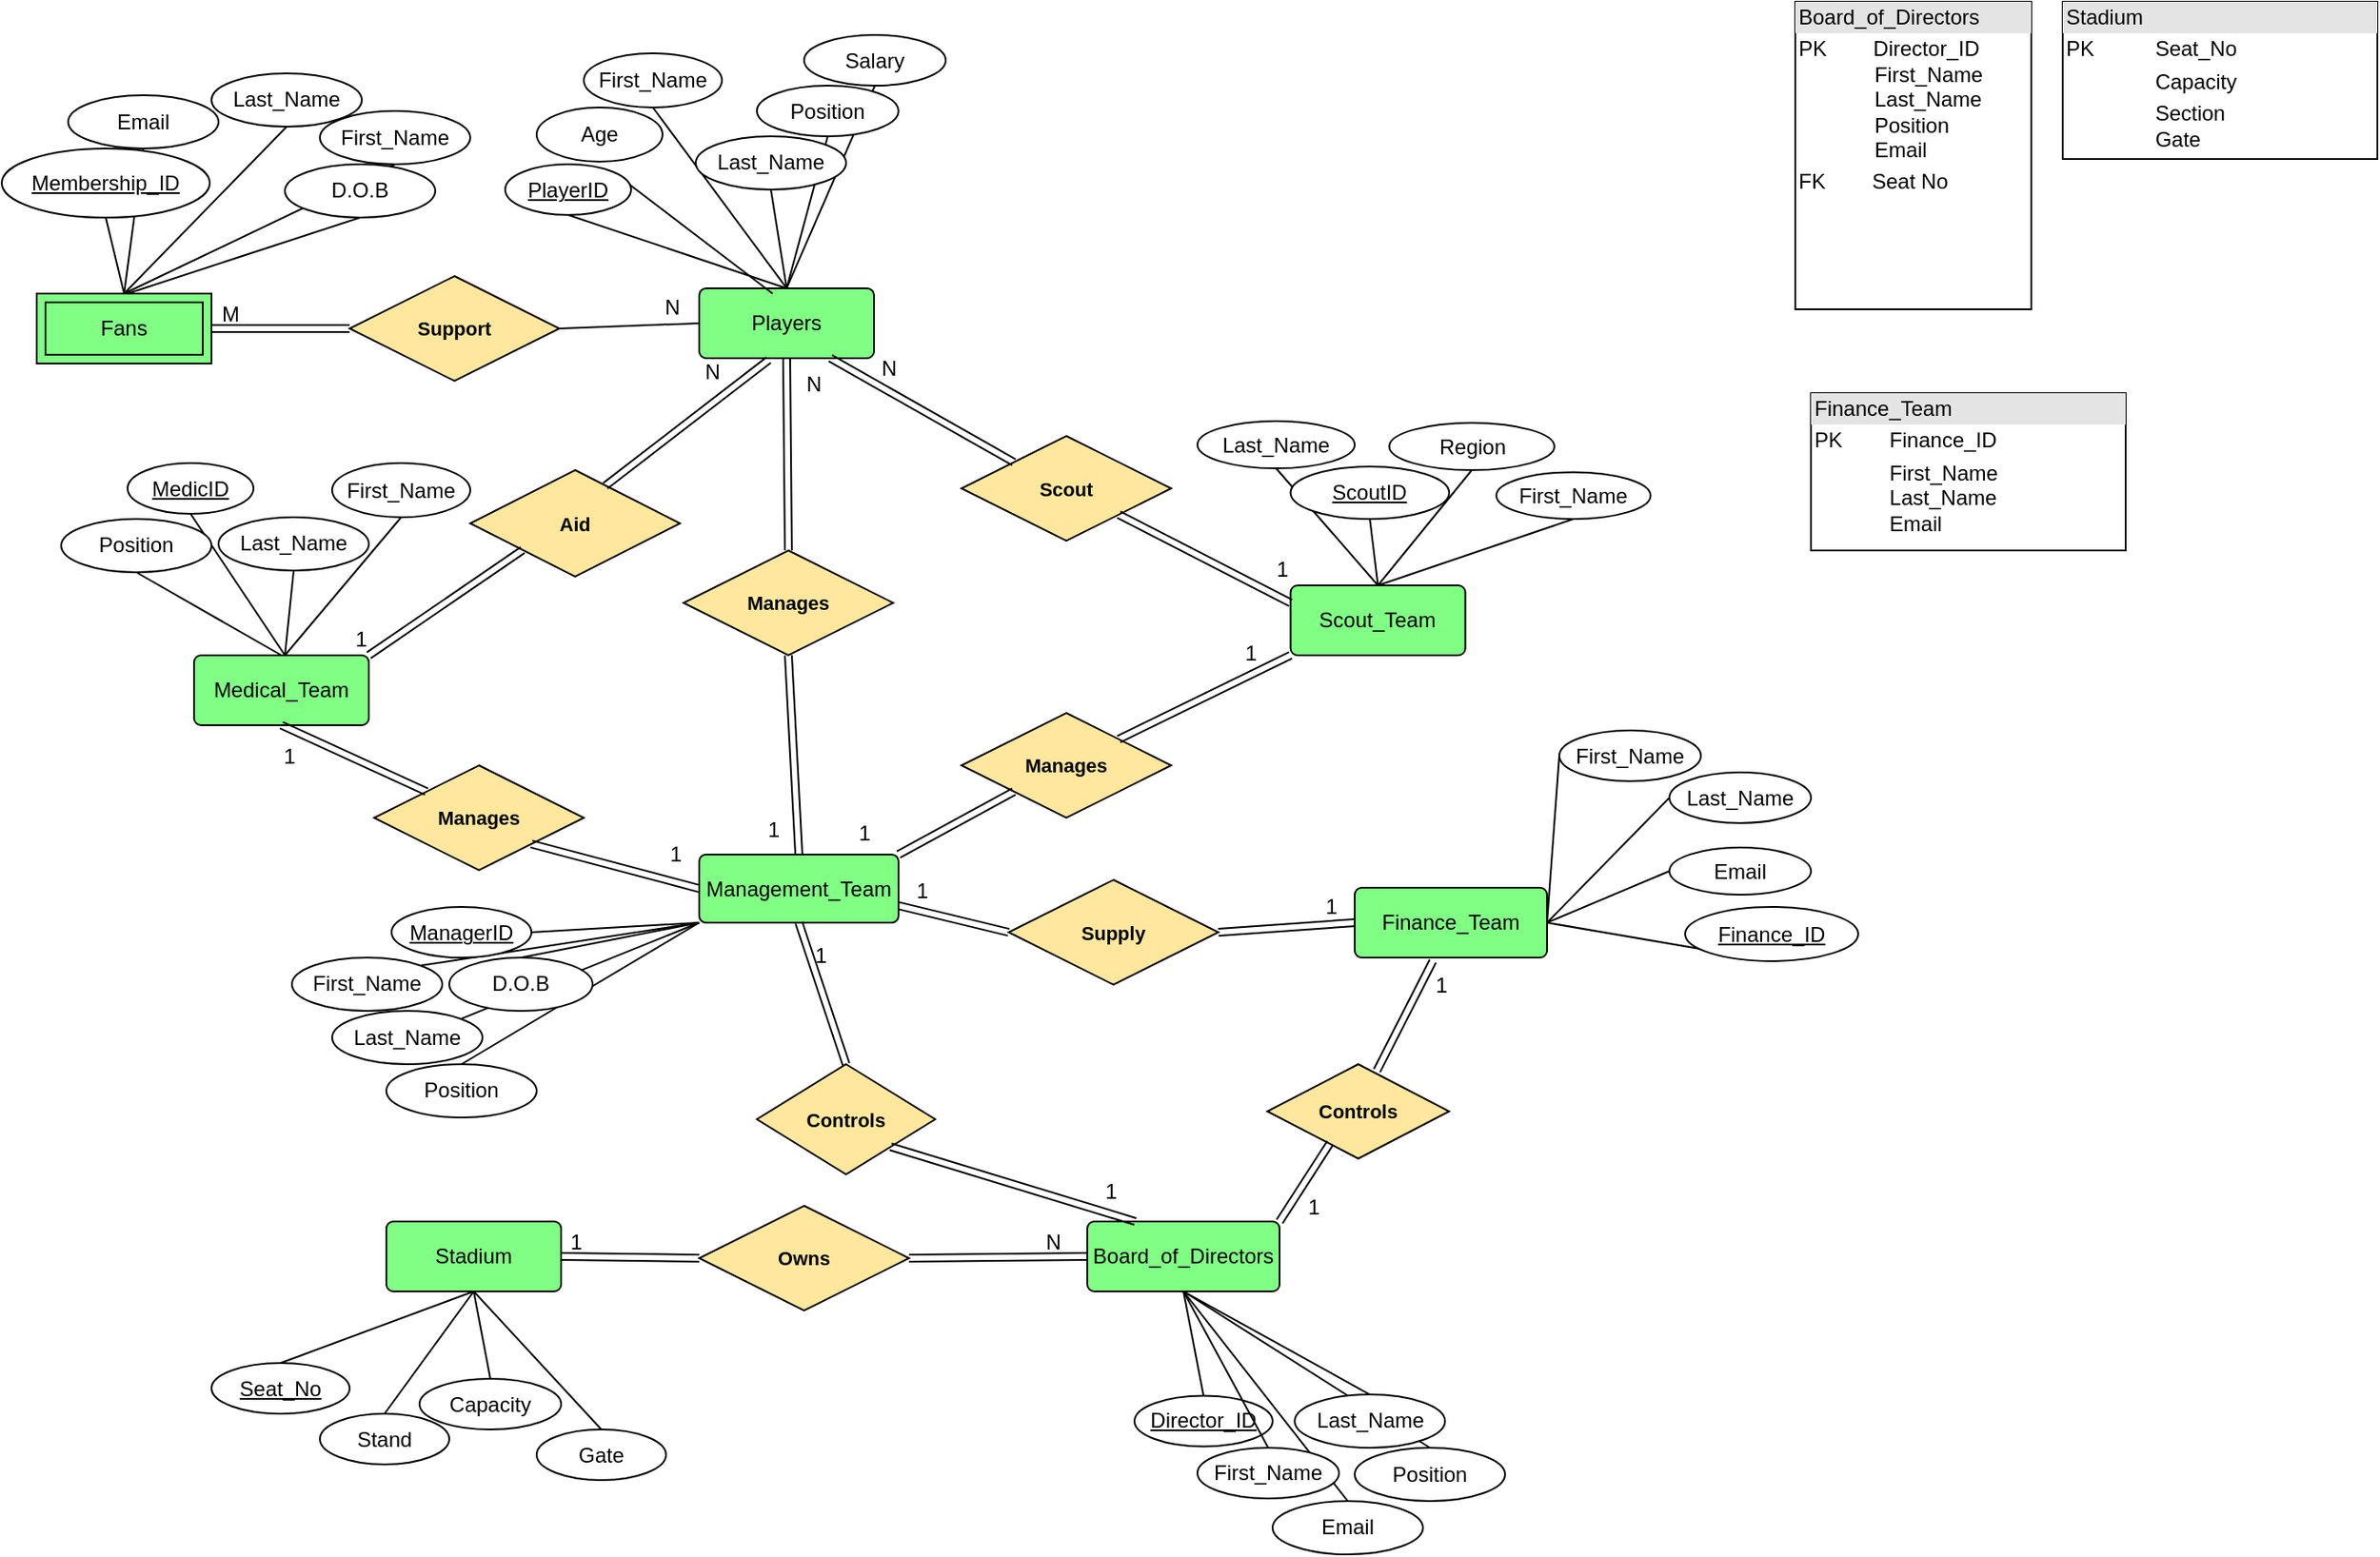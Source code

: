<mxfile version="22.0.6" type="github">
  <diagram name="Page-1" id="B3uiDc8BCZwYj67l_rV6">
    <mxGraphModel dx="2074" dy="1118" grid="1" gridSize="9" guides="1" tooltips="1" connect="1" arrows="1" fold="1" page="1" pageScale="1" pageWidth="1600" pageHeight="1200" math="0" shadow="0">
      <root>
        <mxCell id="0" />
        <mxCell id="1" parent="0" />
        <mxCell id="Jv8CxRxAPjhoaw4eL_sK-127" style="edgeStyle=none;shape=connector;rounded=0;orthogonalLoop=1;jettySize=auto;html=1;exitX=0.5;exitY=0;exitDx=0;exitDy=0;entryX=0.5;entryY=1;entryDx=0;entryDy=0;labelBackgroundColor=default;strokeColor=default;align=center;verticalAlign=middle;fontFamily=Helvetica;fontSize=11;fontColor=default;endArrow=none;endFill=0;" parent="1" source="Jv8CxRxAPjhoaw4eL_sK-25" target="Jv8CxRxAPjhoaw4eL_sK-29" edge="1">
          <mxGeometry relative="1" as="geometry" />
        </mxCell>
        <mxCell id="Jv8CxRxAPjhoaw4eL_sK-25" value="Players" style="rounded=1;arcSize=10;whiteSpace=wrap;html=1;align=center;fillColor=#80FF84;" parent="1" vertex="1">
          <mxGeometry x="399" y="266.97" width="100" height="40" as="geometry" />
        </mxCell>
        <mxCell id="Jv8CxRxAPjhoaw4eL_sK-26" value="Management_Team" style="rounded=1;arcSize=10;whiteSpace=wrap;html=1;align=center;fillColor=#80FF84;" parent="1" vertex="1">
          <mxGeometry x="399" y="591" width="114" height="39" as="geometry" />
        </mxCell>
        <mxCell id="Jv8CxRxAPjhoaw4eL_sK-128" style="edgeStyle=none;shape=connector;rounded=0;orthogonalLoop=1;jettySize=auto;html=1;exitX=0.5;exitY=1;exitDx=0;exitDy=0;entryX=0.5;entryY=0;entryDx=0;entryDy=0;labelBackgroundColor=default;strokeColor=default;align=center;verticalAlign=middle;fontFamily=Helvetica;fontSize=11;fontColor=default;endArrow=none;endFill=0;" parent="1" source="Jv8CxRxAPjhoaw4eL_sK-27" target="Jv8CxRxAPjhoaw4eL_sK-25" edge="1">
          <mxGeometry relative="1" as="geometry" />
        </mxCell>
        <mxCell id="Jv8CxRxAPjhoaw4eL_sK-27" value="Salary" style="ellipse;whiteSpace=wrap;html=1;align=center;" parent="1" vertex="1">
          <mxGeometry x="459" y="122" width="81" height="29" as="geometry" />
        </mxCell>
        <mxCell id="Jv8CxRxAPjhoaw4eL_sK-131" style="edgeStyle=none;shape=connector;rounded=0;orthogonalLoop=1;jettySize=auto;html=1;exitX=0.5;exitY=1;exitDx=0;exitDy=0;entryX=0.5;entryY=0;entryDx=0;entryDy=0;labelBackgroundColor=default;strokeColor=default;align=center;verticalAlign=middle;fontFamily=Helvetica;fontSize=11;fontColor=default;endArrow=none;endFill=0;" parent="1" source="Jv8CxRxAPjhoaw4eL_sK-28" target="Jv8CxRxAPjhoaw4eL_sK-25" edge="1">
          <mxGeometry relative="1" as="geometry" />
        </mxCell>
        <mxCell id="Jv8CxRxAPjhoaw4eL_sK-132" style="edgeStyle=none;shape=connector;rounded=0;orthogonalLoop=1;jettySize=auto;html=1;exitX=1;exitY=0;exitDx=0;exitDy=0;labelBackgroundColor=default;strokeColor=default;align=center;verticalAlign=middle;fontFamily=Helvetica;fontSize=11;fontColor=default;endArrow=none;endFill=0;" parent="1" source="Jv8CxRxAPjhoaw4eL_sK-28" edge="1">
          <mxGeometry relative="1" as="geometry">
            <mxPoint x="441" y="270" as="targetPoint" />
          </mxGeometry>
        </mxCell>
        <mxCell id="Jv8CxRxAPjhoaw4eL_sK-28" value="&lt;font style=&quot;font-size: 12px;&quot;&gt;PlayerID&lt;/font&gt;" style="ellipse;whiteSpace=wrap;html=1;align=center;fontStyle=4;" parent="1" vertex="1">
          <mxGeometry x="288" y="196" width="72" height="29" as="geometry" />
        </mxCell>
        <mxCell id="Jv8CxRxAPjhoaw4eL_sK-29" value="Position" style="ellipse;whiteSpace=wrap;html=1;align=center;" parent="1" vertex="1">
          <mxGeometry x="432" y="151" width="81" height="29" as="geometry" />
        </mxCell>
        <mxCell id="Jv8CxRxAPjhoaw4eL_sK-30" value="Age" style="ellipse;whiteSpace=wrap;html=1;align=center;" parent="1" vertex="1">
          <mxGeometry x="306" y="163.5" width="72" height="31" as="geometry" />
        </mxCell>
        <mxCell id="Jv8CxRxAPjhoaw4eL_sK-130" style="edgeStyle=none;shape=connector;rounded=0;orthogonalLoop=1;jettySize=auto;html=1;exitX=0.5;exitY=1;exitDx=0;exitDy=0;entryX=0.5;entryY=0;entryDx=0;entryDy=0;labelBackgroundColor=default;strokeColor=default;align=center;verticalAlign=middle;fontFamily=Helvetica;fontSize=11;fontColor=default;endArrow=none;endFill=0;" parent="1" source="Jv8CxRxAPjhoaw4eL_sK-31" target="Jv8CxRxAPjhoaw4eL_sK-25" edge="1">
          <mxGeometry relative="1" as="geometry" />
        </mxCell>
        <mxCell id="Jv8CxRxAPjhoaw4eL_sK-31" value="First_Name" style="ellipse;whiteSpace=wrap;html=1;align=center;" parent="1" vertex="1">
          <mxGeometry x="333" y="132.5" width="79" height="31" as="geometry" />
        </mxCell>
        <mxCell id="Jv8CxRxAPjhoaw4eL_sK-129" style="edgeStyle=none;shape=connector;rounded=0;orthogonalLoop=1;jettySize=auto;html=1;exitX=0.5;exitY=1;exitDx=0;exitDy=0;entryX=0.5;entryY=0;entryDx=0;entryDy=0;labelBackgroundColor=default;strokeColor=default;align=center;verticalAlign=middle;fontFamily=Helvetica;fontSize=11;fontColor=default;endArrow=none;endFill=0;" parent="1" source="Jv8CxRxAPjhoaw4eL_sK-32" target="Jv8CxRxAPjhoaw4eL_sK-25" edge="1">
          <mxGeometry relative="1" as="geometry" />
        </mxCell>
        <mxCell id="Jv8CxRxAPjhoaw4eL_sK-32" value="Last_Name" style="ellipse;whiteSpace=wrap;html=1;align=center;" parent="1" vertex="1">
          <mxGeometry x="397" y="180" width="86" height="30.5" as="geometry" />
        </mxCell>
        <mxCell id="Jv8CxRxAPjhoaw4eL_sK-122" style="rounded=0;orthogonalLoop=1;jettySize=auto;html=1;exitX=0.5;exitY=0;exitDx=0;exitDy=0;entryX=0.5;entryY=1;entryDx=0;entryDy=0;endArrow=none;endFill=0;" parent="1" source="Jv8CxRxAPjhoaw4eL_sK-40" target="Jv8CxRxAPjhoaw4eL_sK-43" edge="1">
          <mxGeometry relative="1" as="geometry" />
        </mxCell>
        <mxCell id="Jv8CxRxAPjhoaw4eL_sK-123" style="edgeStyle=none;shape=connector;rounded=0;orthogonalLoop=1;jettySize=auto;html=1;entryX=0.5;entryY=1;entryDx=0;entryDy=0;labelBackgroundColor=default;strokeColor=default;align=center;verticalAlign=middle;fontFamily=Helvetica;fontSize=11;fontColor=default;endArrow=none;endFill=0;exitX=0.5;exitY=0;exitDx=0;exitDy=0;" parent="1" source="Jv8CxRxAPjhoaw4eL_sK-40" target="Jv8CxRxAPjhoaw4eL_sK-45" edge="1">
          <mxGeometry relative="1" as="geometry">
            <mxPoint x="747" y="432" as="sourcePoint" />
          </mxGeometry>
        </mxCell>
        <mxCell id="Jv8CxRxAPjhoaw4eL_sK-40" value="Scout_Team" style="rounded=1;arcSize=10;whiteSpace=wrap;html=1;align=center;fillColor=#80FF84;" parent="1" vertex="1">
          <mxGeometry x="737.27" y="437" width="100" height="40" as="geometry" />
        </mxCell>
        <mxCell id="Jv8CxRxAPjhoaw4eL_sK-146" style="edgeStyle=none;shape=connector;rounded=0;orthogonalLoop=1;jettySize=auto;html=1;exitX=0.5;exitY=0;exitDx=0;exitDy=0;labelBackgroundColor=default;strokeColor=default;align=center;verticalAlign=middle;fontFamily=Helvetica;fontSize=11;fontColor=default;endArrow=none;endFill=0;entryX=0.5;entryY=1;entryDx=0;entryDy=0;" parent="1" source="Jv8CxRxAPjhoaw4eL_sK-41" target="Jv8CxRxAPjhoaw4eL_sK-145" edge="1">
          <mxGeometry relative="1" as="geometry">
            <mxPoint x="70" y="252" as="targetPoint" />
          </mxGeometry>
        </mxCell>
        <mxCell id="Jv8CxRxAPjhoaw4eL_sK-41" value="Fans" style="shape=ext;margin=3;double=1;whiteSpace=wrap;html=1;align=center;shadow=0;fillColor=#80FF84;" parent="1" vertex="1">
          <mxGeometry x="20" y="270" width="100" height="40" as="geometry" />
        </mxCell>
        <mxCell id="Jv8CxRxAPjhoaw4eL_sK-92" style="rounded=0;orthogonalLoop=1;jettySize=auto;html=1;exitX=0.5;exitY=1;exitDx=0;exitDy=0;entryX=0.5;entryY=0;entryDx=0;entryDy=0;strokeColor=#000000;endArrow=none;endFill=0;" parent="1" source="Jv8CxRxAPjhoaw4eL_sK-42" target="Jv8CxRxAPjhoaw4eL_sK-91" edge="1">
          <mxGeometry relative="1" as="geometry" />
        </mxCell>
        <mxCell id="Jv8CxRxAPjhoaw4eL_sK-96" style="rounded=0;orthogonalLoop=1;jettySize=auto;html=1;exitX=0.5;exitY=1;exitDx=0;exitDy=0;entryX=0.5;entryY=0;entryDx=0;entryDy=0;endArrow=none;endFill=0;" parent="1" source="Jv8CxRxAPjhoaw4eL_sK-42" target="Jv8CxRxAPjhoaw4eL_sK-93" edge="1">
          <mxGeometry relative="1" as="geometry" />
        </mxCell>
        <mxCell id="Jv8CxRxAPjhoaw4eL_sK-113" style="rounded=0;orthogonalLoop=1;jettySize=auto;html=1;exitX=0.5;exitY=1;exitDx=0;exitDy=0;entryX=0.5;entryY=0;entryDx=0;entryDy=0;endArrow=none;endFill=0;" parent="1" source="Jv8CxRxAPjhoaw4eL_sK-42" target="Jv8CxRxAPjhoaw4eL_sK-111" edge="1">
          <mxGeometry relative="1" as="geometry" />
        </mxCell>
        <mxCell id="ptD6OZxUXEIBR8QLuf2V-7" style="rounded=0;orthogonalLoop=1;jettySize=auto;html=1;exitX=0.5;exitY=1;exitDx=0;exitDy=0;entryX=0.5;entryY=0;entryDx=0;entryDy=0;endArrow=none;endFill=0;" edge="1" parent="1" source="Jv8CxRxAPjhoaw4eL_sK-42" target="ptD6OZxUXEIBR8QLuf2V-6">
          <mxGeometry relative="1" as="geometry" />
        </mxCell>
        <mxCell id="Jv8CxRxAPjhoaw4eL_sK-42" value="Stadium" style="rounded=1;arcSize=10;whiteSpace=wrap;html=1;align=center;fillColor=#80FF84;" parent="1" vertex="1">
          <mxGeometry x="220" y="801" width="100" height="40" as="geometry" />
        </mxCell>
        <mxCell id="Jv8CxRxAPjhoaw4eL_sK-126" style="edgeStyle=none;shape=connector;rounded=0;orthogonalLoop=1;jettySize=auto;html=1;exitX=0.5;exitY=1;exitDx=0;exitDy=0;labelBackgroundColor=default;strokeColor=default;align=center;verticalAlign=middle;fontFamily=Helvetica;fontSize=11;fontColor=default;endArrow=none;endFill=0;entryX=0.5;entryY=0;entryDx=0;entryDy=0;" parent="1" source="Jv8CxRxAPjhoaw4eL_sK-44" target="Jv8CxRxAPjhoaw4eL_sK-40" edge="1">
          <mxGeometry relative="1" as="geometry">
            <mxPoint x="747" y="459" as="targetPoint" />
          </mxGeometry>
        </mxCell>
        <mxCell id="Jv8CxRxAPjhoaw4eL_sK-125" style="edgeStyle=none;shape=connector;rounded=0;orthogonalLoop=1;jettySize=auto;html=1;exitX=0.5;exitY=1;exitDx=0;exitDy=0;entryX=0.5;entryY=0;entryDx=0;entryDy=0;labelBackgroundColor=default;strokeColor=default;align=center;verticalAlign=middle;fontFamily=Helvetica;fontSize=11;fontColor=default;endArrow=none;endFill=0;" parent="1" source="Jv8CxRxAPjhoaw4eL_sK-46" target="Jv8CxRxAPjhoaw4eL_sK-40" edge="1">
          <mxGeometry relative="1" as="geometry" />
        </mxCell>
        <mxCell id="Jv8CxRxAPjhoaw4eL_sK-43" value="First_Name" style="ellipse;whiteSpace=wrap;html=1;align=center;rotation=0;" parent="1" vertex="1">
          <mxGeometry x="855" y="372.21" width="88.23" height="26.79" as="geometry" />
        </mxCell>
        <mxCell id="Jv8CxRxAPjhoaw4eL_sK-44" value="Last_Name" style="ellipse;whiteSpace=wrap;html=1;align=center;rotation=0;" parent="1" vertex="1">
          <mxGeometry x="684" y="343" width="90" height="27" as="geometry" />
        </mxCell>
        <mxCell id="Jv8CxRxAPjhoaw4eL_sK-45" value="Region" style="ellipse;whiteSpace=wrap;html=1;align=center;rotation=0;" parent="1" vertex="1">
          <mxGeometry x="793.73" y="344" width="94.5" height="27" as="geometry" />
        </mxCell>
        <mxCell id="Jv8CxRxAPjhoaw4eL_sK-46" value="ScoutID" style="ellipse;whiteSpace=wrap;html=1;align=center;fontStyle=4;rotation=0;" parent="1" vertex="1">
          <mxGeometry x="737.27" y="369" width="90.73" height="30" as="geometry" />
        </mxCell>
        <mxCell id="Jv8CxRxAPjhoaw4eL_sK-47" value="Medical_Team" style="rounded=1;arcSize=10;whiteSpace=wrap;html=1;align=center;fillColor=#80FF84;" parent="1" vertex="1">
          <mxGeometry x="110" y="477" width="100" height="40" as="geometry" />
        </mxCell>
        <mxCell id="Jv8CxRxAPjhoaw4eL_sK-56" value="Board_of_Directors" style="rounded=1;arcSize=10;whiteSpace=wrap;html=1;align=center;fillColor=#80FF84;" parent="1" vertex="1">
          <mxGeometry x="621" y="801" width="110" height="40" as="geometry" />
        </mxCell>
        <mxCell id="Jv8CxRxAPjhoaw4eL_sK-57" value="Finance_Team" style="rounded=1;arcSize=10;whiteSpace=wrap;html=1;align=center;strokeColor=#000000;fillColor=#80FF84;" parent="1" vertex="1">
          <mxGeometry x="774" y="610" width="110" height="40" as="geometry" />
        </mxCell>
        <mxCell id="Jv8CxRxAPjhoaw4eL_sK-91" value="Seat_No" style="ellipse;whiteSpace=wrap;html=1;align=center;fontStyle=4;" parent="1" vertex="1">
          <mxGeometry x="120" y="882" width="79" height="29" as="geometry" />
        </mxCell>
        <mxCell id="Jv8CxRxAPjhoaw4eL_sK-93" value="Stand" style="ellipse;whiteSpace=wrap;html=1;align=center;" parent="1" vertex="1">
          <mxGeometry x="182" y="911" width="74" height="29" as="geometry" />
        </mxCell>
        <mxCell id="Jv8CxRxAPjhoaw4eL_sK-111" value="Capacity" style="ellipse;whiteSpace=wrap;html=1;align=center;" parent="1" vertex="1">
          <mxGeometry x="239" y="891" width="81" height="29" as="geometry" />
        </mxCell>
        <mxCell id="Jv8CxRxAPjhoaw4eL_sK-138" style="edgeStyle=none;shape=connector;rounded=0;orthogonalLoop=1;jettySize=auto;html=1;exitX=0.5;exitY=1;exitDx=0;exitDy=0;labelBackgroundColor=default;strokeColor=default;align=center;verticalAlign=middle;fontFamily=Helvetica;fontSize=11;fontColor=default;endArrow=none;endFill=0;" parent="1" source="Jv8CxRxAPjhoaw4eL_sK-133" edge="1">
          <mxGeometry relative="1" as="geometry">
            <mxPoint x="162" y="477" as="targetPoint" />
          </mxGeometry>
        </mxCell>
        <mxCell id="Jv8CxRxAPjhoaw4eL_sK-139" style="edgeStyle=none;shape=connector;rounded=0;orthogonalLoop=1;jettySize=auto;html=1;exitX=0.5;exitY=1;exitDx=0;exitDy=0;labelBackgroundColor=default;strokeColor=default;align=center;verticalAlign=middle;fontFamily=Helvetica;fontSize=11;fontColor=default;endArrow=none;endFill=0;" parent="1" source="Jv8CxRxAPjhoaw4eL_sK-134" edge="1">
          <mxGeometry relative="1" as="geometry">
            <mxPoint x="162" y="477" as="targetPoint" />
          </mxGeometry>
        </mxCell>
        <mxCell id="Jv8CxRxAPjhoaw4eL_sK-133" value="Last_Name" style="ellipse;whiteSpace=wrap;html=1;align=center;" parent="1" vertex="1">
          <mxGeometry x="124" y="398" width="86" height="30.5" as="geometry" />
        </mxCell>
        <mxCell id="Jv8CxRxAPjhoaw4eL_sK-134" value="First_Name" style="ellipse;whiteSpace=wrap;html=1;align=center;" parent="1" vertex="1">
          <mxGeometry x="189" y="367" width="79" height="31" as="geometry" />
        </mxCell>
        <mxCell id="Jv8CxRxAPjhoaw4eL_sK-135" value="&lt;font style=&quot;font-size: 12px;&quot;&gt;MedicID&lt;/font&gt;" style="ellipse;whiteSpace=wrap;html=1;align=center;fontStyle=4;" parent="1" vertex="1">
          <mxGeometry x="72" y="367" width="72" height="29" as="geometry" />
        </mxCell>
        <mxCell id="Jv8CxRxAPjhoaw4eL_sK-137" style="edgeStyle=none;shape=connector;rounded=0;orthogonalLoop=1;jettySize=auto;html=1;exitX=0.5;exitY=1;exitDx=0;exitDy=0;entryX=0.5;entryY=0;entryDx=0;entryDy=0;labelBackgroundColor=default;strokeColor=default;align=center;verticalAlign=middle;fontFamily=Helvetica;fontSize=11;fontColor=default;endArrow=none;endFill=0;" parent="1" source="Jv8CxRxAPjhoaw4eL_sK-136" target="Jv8CxRxAPjhoaw4eL_sK-47" edge="1">
          <mxGeometry relative="1" as="geometry" />
        </mxCell>
        <mxCell id="Jv8CxRxAPjhoaw4eL_sK-140" style="edgeStyle=none;shape=connector;rounded=0;orthogonalLoop=1;jettySize=auto;html=1;exitX=0.5;exitY=1;exitDx=0;exitDy=0;labelBackgroundColor=default;strokeColor=default;align=center;verticalAlign=middle;fontFamily=Helvetica;fontSize=11;fontColor=default;endArrow=none;endFill=0;" parent="1" source="Jv8CxRxAPjhoaw4eL_sK-135" edge="1">
          <mxGeometry relative="1" as="geometry">
            <mxPoint x="162" y="477" as="targetPoint" />
          </mxGeometry>
        </mxCell>
        <mxCell id="Jv8CxRxAPjhoaw4eL_sK-136" value="Position" style="ellipse;whiteSpace=wrap;html=1;align=center;" parent="1" vertex="1">
          <mxGeometry x="34" y="399" width="86" height="30.5" as="geometry" />
        </mxCell>
        <mxCell id="Jv8CxRxAPjhoaw4eL_sK-150" style="edgeStyle=none;shape=connector;rounded=0;orthogonalLoop=1;jettySize=auto;html=1;exitX=0.5;exitY=1;exitDx=0;exitDy=0;entryX=0.5;entryY=0;entryDx=0;entryDy=0;labelBackgroundColor=default;strokeColor=default;align=center;verticalAlign=middle;fontFamily=Helvetica;fontSize=11;fontColor=default;endArrow=none;endFill=0;" parent="1" source="Jv8CxRxAPjhoaw4eL_sK-141" target="Jv8CxRxAPjhoaw4eL_sK-41" edge="1">
          <mxGeometry relative="1" as="geometry" />
        </mxCell>
        <mxCell id="Jv8CxRxAPjhoaw4eL_sK-141" value="Email" style="ellipse;whiteSpace=wrap;html=1;align=center;" parent="1" vertex="1">
          <mxGeometry x="38" y="156.5" width="86" height="30.5" as="geometry" />
        </mxCell>
        <mxCell id="Jv8CxRxAPjhoaw4eL_sK-148" style="edgeStyle=none;shape=connector;rounded=0;orthogonalLoop=1;jettySize=auto;html=1;exitX=0.5;exitY=1;exitDx=0;exitDy=0;entryX=0.5;entryY=0;entryDx=0;entryDy=0;labelBackgroundColor=default;strokeColor=default;align=center;verticalAlign=middle;fontFamily=Helvetica;fontSize=11;fontColor=default;endArrow=none;endFill=0;" parent="1" source="Jv8CxRxAPjhoaw4eL_sK-142" target="Jv8CxRxAPjhoaw4eL_sK-41" edge="1">
          <mxGeometry relative="1" as="geometry" />
        </mxCell>
        <mxCell id="Jv8CxRxAPjhoaw4eL_sK-142" value="Last_Name" style="ellipse;whiteSpace=wrap;html=1;align=center;" parent="1" vertex="1">
          <mxGeometry x="120" y="144" width="86" height="30.5" as="geometry" />
        </mxCell>
        <mxCell id="Jv8CxRxAPjhoaw4eL_sK-149" style="edgeStyle=none;shape=connector;rounded=0;orthogonalLoop=1;jettySize=auto;html=1;exitX=0.5;exitY=1;exitDx=0;exitDy=0;entryX=0.5;entryY=0;entryDx=0;entryDy=0;labelBackgroundColor=default;strokeColor=default;align=center;verticalAlign=middle;fontFamily=Helvetica;fontSize=11;fontColor=default;endArrow=none;endFill=0;" parent="1" source="Jv8CxRxAPjhoaw4eL_sK-143" target="Jv8CxRxAPjhoaw4eL_sK-41" edge="1">
          <mxGeometry relative="1" as="geometry" />
        </mxCell>
        <mxCell id="Jv8CxRxAPjhoaw4eL_sK-143" value="First_Name" style="ellipse;whiteSpace=wrap;html=1;align=center;" parent="1" vertex="1">
          <mxGeometry x="182" y="165.5" width="86" height="30.5" as="geometry" />
        </mxCell>
        <mxCell id="Jv8CxRxAPjhoaw4eL_sK-147" style="edgeStyle=none;shape=connector;rounded=0;orthogonalLoop=1;jettySize=auto;html=1;exitX=0.5;exitY=1;exitDx=0;exitDy=0;labelBackgroundColor=default;strokeColor=default;align=center;verticalAlign=middle;fontFamily=Helvetica;fontSize=11;fontColor=default;endArrow=none;endFill=0;" parent="1" source="Jv8CxRxAPjhoaw4eL_sK-144" edge="1">
          <mxGeometry relative="1" as="geometry">
            <mxPoint x="72" y="270" as="targetPoint" />
          </mxGeometry>
        </mxCell>
        <mxCell id="Jv8CxRxAPjhoaw4eL_sK-144" value="D.O.B" style="ellipse;whiteSpace=wrap;html=1;align=center;" parent="1" vertex="1">
          <mxGeometry x="162" y="196" width="86" height="30.5" as="geometry" />
        </mxCell>
        <mxCell id="Jv8CxRxAPjhoaw4eL_sK-145" value="Membership_ID" style="ellipse;whiteSpace=wrap;html=1;align=center;fontStyle=4;" parent="1" vertex="1">
          <mxGeometry y="187" width="119" height="39.5" as="geometry" />
        </mxCell>
        <mxCell id="Jv8CxRxAPjhoaw4eL_sK-159" style="edgeStyle=none;shape=connector;rounded=0;orthogonalLoop=1;jettySize=auto;html=1;exitX=1;exitY=0;exitDx=0;exitDy=0;entryX=0;entryY=1;entryDx=0;entryDy=0;labelBackgroundColor=default;strokeColor=default;align=center;verticalAlign=middle;fontFamily=Helvetica;fontSize=11;fontColor=default;endArrow=none;endFill=0;" parent="1" source="Jv8CxRxAPjhoaw4eL_sK-151" target="Jv8CxRxAPjhoaw4eL_sK-26" edge="1">
          <mxGeometry relative="1" as="geometry" />
        </mxCell>
        <mxCell id="Jv8CxRxAPjhoaw4eL_sK-151" value="Last_Name" style="ellipse;whiteSpace=wrap;html=1;align=center;" parent="1" vertex="1">
          <mxGeometry x="189" y="680.5" width="86" height="30.5" as="geometry" />
        </mxCell>
        <mxCell id="Jv8CxRxAPjhoaw4eL_sK-160" style="edgeStyle=none;shape=connector;rounded=0;orthogonalLoop=1;jettySize=auto;html=1;exitX=1;exitY=0;exitDx=0;exitDy=0;entryX=0;entryY=1;entryDx=0;entryDy=0;labelBackgroundColor=default;strokeColor=default;align=center;verticalAlign=middle;fontFamily=Helvetica;fontSize=11;fontColor=default;endArrow=none;endFill=0;" parent="1" source="Jv8CxRxAPjhoaw4eL_sK-152" target="Jv8CxRxAPjhoaw4eL_sK-26" edge="1">
          <mxGeometry relative="1" as="geometry" />
        </mxCell>
        <mxCell id="Jv8CxRxAPjhoaw4eL_sK-152" value="First_Name" style="ellipse;whiteSpace=wrap;html=1;align=center;" parent="1" vertex="1">
          <mxGeometry x="166" y="650" width="86" height="30.5" as="geometry" />
        </mxCell>
        <mxCell id="Jv8CxRxAPjhoaw4eL_sK-158" style="edgeStyle=none;shape=connector;rounded=0;orthogonalLoop=1;jettySize=auto;html=1;exitX=0.5;exitY=0;exitDx=0;exitDy=0;labelBackgroundColor=default;strokeColor=default;align=center;verticalAlign=middle;fontFamily=Helvetica;fontSize=11;fontColor=default;endArrow=none;endFill=0;entryX=0;entryY=1;entryDx=0;entryDy=0;" parent="1" source="Jv8CxRxAPjhoaw4eL_sK-153" target="Jv8CxRxAPjhoaw4eL_sK-26" edge="1">
          <mxGeometry relative="1" as="geometry">
            <mxPoint x="387" y="657" as="targetPoint" />
          </mxGeometry>
        </mxCell>
        <mxCell id="Jv8CxRxAPjhoaw4eL_sK-153" value="Position" style="ellipse;whiteSpace=wrap;html=1;align=center;" parent="1" vertex="1">
          <mxGeometry x="220" y="711" width="86" height="30.5" as="geometry" />
        </mxCell>
        <mxCell id="Jv8CxRxAPjhoaw4eL_sK-156" style="edgeStyle=none;shape=connector;rounded=0;orthogonalLoop=1;jettySize=auto;html=1;exitX=0.5;exitY=0;exitDx=0;exitDy=0;entryX=0;entryY=1;entryDx=0;entryDy=0;labelBackgroundColor=default;strokeColor=default;align=center;verticalAlign=middle;fontFamily=Helvetica;fontSize=11;fontColor=default;endArrow=none;endFill=0;" parent="1" source="Jv8CxRxAPjhoaw4eL_sK-154" target="Jv8CxRxAPjhoaw4eL_sK-26" edge="1">
          <mxGeometry relative="1" as="geometry" />
        </mxCell>
        <mxCell id="Jv8CxRxAPjhoaw4eL_sK-154" value="D.O.B" style="ellipse;whiteSpace=wrap;html=1;align=center;" parent="1" vertex="1">
          <mxGeometry x="256" y="650" width="82" height="30.5" as="geometry" />
        </mxCell>
        <mxCell id="Jv8CxRxAPjhoaw4eL_sK-157" style="edgeStyle=none;shape=connector;rounded=0;orthogonalLoop=1;jettySize=auto;html=1;exitX=1;exitY=0.5;exitDx=0;exitDy=0;entryX=0;entryY=1;entryDx=0;entryDy=0;labelBackgroundColor=default;strokeColor=default;align=center;verticalAlign=middle;fontFamily=Helvetica;fontSize=11;fontColor=default;endArrow=none;endFill=0;" parent="1" source="Jv8CxRxAPjhoaw4eL_sK-155" target="Jv8CxRxAPjhoaw4eL_sK-26" edge="1">
          <mxGeometry relative="1" as="geometry" />
        </mxCell>
        <mxCell id="Jv8CxRxAPjhoaw4eL_sK-168" style="edgeStyle=none;shape=connector;rounded=0;orthogonalLoop=1;jettySize=auto;html=1;entryX=1;entryY=0.5;entryDx=0;entryDy=0;labelBackgroundColor=default;strokeColor=default;align=center;verticalAlign=middle;fontFamily=Helvetica;fontSize=11;fontColor=default;endArrow=none;endFill=0;exitX=0.5;exitY=1;exitDx=0;exitDy=0;" parent="1" source="Jv8CxRxAPjhoaw4eL_sK-171" target="Jv8CxRxAPjhoaw4eL_sK-57" edge="1">
          <mxGeometry relative="1" as="geometry">
            <mxPoint x="905" y="642" as="sourcePoint" />
            <mxPoint x="856.23" y="552.25" as="targetPoint" />
          </mxGeometry>
        </mxCell>
        <mxCell id="Jv8CxRxAPjhoaw4eL_sK-155" value="ManagerID" style="ellipse;whiteSpace=wrap;html=1;align=center;fontStyle=4;" parent="1" vertex="1">
          <mxGeometry x="223" y="621" width="80" height="29" as="geometry" />
        </mxCell>
        <mxCell id="Jv8CxRxAPjhoaw4eL_sK-166" style="edgeStyle=none;shape=connector;rounded=0;orthogonalLoop=1;jettySize=auto;html=1;exitX=0.5;exitY=0;exitDx=0;exitDy=0;entryX=0.5;entryY=1;entryDx=0;entryDy=0;labelBackgroundColor=default;strokeColor=default;align=center;verticalAlign=middle;fontFamily=Helvetica;fontSize=11;fontColor=default;endArrow=none;endFill=0;" parent="1" source="Jv8CxRxAPjhoaw4eL_sK-161" target="Jv8CxRxAPjhoaw4eL_sK-56" edge="1">
          <mxGeometry relative="1" as="geometry" />
        </mxCell>
        <mxCell id="Jv8CxRxAPjhoaw4eL_sK-170" style="edgeStyle=none;shape=connector;rounded=0;orthogonalLoop=1;jettySize=auto;html=1;exitX=0.5;exitY=0;exitDx=0;exitDy=0;labelBackgroundColor=default;strokeColor=default;align=center;verticalAlign=middle;fontFamily=Helvetica;fontSize=11;fontColor=default;endArrow=none;endFill=0;entryX=0.5;entryY=1;entryDx=0;entryDy=0;" parent="1" source="Jv8CxRxAPjhoaw4eL_sK-165" target="Jv8CxRxAPjhoaw4eL_sK-56" edge="1">
          <mxGeometry relative="1" as="geometry">
            <mxPoint x="657" y="864" as="targetPoint" />
          </mxGeometry>
        </mxCell>
        <mxCell id="Jv8CxRxAPjhoaw4eL_sK-161" value="Director_ID" style="ellipse;whiteSpace=wrap;html=1;align=center;fontStyle=4;" parent="1" vertex="1">
          <mxGeometry x="648" y="900.75" width="79" height="29" as="geometry" />
        </mxCell>
        <mxCell id="Jv8CxRxAPjhoaw4eL_sK-169" style="edgeStyle=none;shape=connector;rounded=0;orthogonalLoop=1;jettySize=auto;html=1;exitX=0.5;exitY=0;exitDx=0;exitDy=0;entryX=0.5;entryY=1;entryDx=0;entryDy=0;labelBackgroundColor=default;strokeColor=default;align=center;verticalAlign=middle;fontFamily=Helvetica;fontSize=11;fontColor=default;endArrow=none;endFill=0;" parent="1" source="Jv8CxRxAPjhoaw4eL_sK-164" target="Jv8CxRxAPjhoaw4eL_sK-56" edge="1">
          <mxGeometry relative="1" as="geometry" />
        </mxCell>
        <mxCell id="Jv8CxRxAPjhoaw4eL_sK-174" style="edgeStyle=none;shape=connector;rounded=0;orthogonalLoop=1;jettySize=auto;html=1;exitX=0.5;exitY=0;exitDx=0;exitDy=0;entryX=0.5;entryY=1;entryDx=0;entryDy=0;labelBackgroundColor=default;strokeColor=default;align=center;verticalAlign=middle;fontFamily=Helvetica;fontSize=11;fontColor=default;endArrow=none;endFill=0;" parent="1" source="Jv8CxRxAPjhoaw4eL_sK-162" target="Jv8CxRxAPjhoaw4eL_sK-56" edge="1">
          <mxGeometry relative="1" as="geometry" />
        </mxCell>
        <mxCell id="Jv8CxRxAPjhoaw4eL_sK-162" value="First_Name" style="ellipse;whiteSpace=wrap;html=1;align=center;" parent="1" vertex="1">
          <mxGeometry x="684" y="930.5" width="81" height="29" as="geometry" />
        </mxCell>
        <mxCell id="Jv8CxRxAPjhoaw4eL_sK-167" style="edgeStyle=none;shape=connector;rounded=0;orthogonalLoop=1;jettySize=auto;html=1;exitX=0.5;exitY=0;exitDx=0;exitDy=0;labelBackgroundColor=default;strokeColor=default;align=center;verticalAlign=middle;fontFamily=Helvetica;fontSize=11;fontColor=default;endArrow=none;endFill=0;entryX=0.5;entryY=1;entryDx=0;entryDy=0;" parent="1" source="Jv8CxRxAPjhoaw4eL_sK-163" target="Jv8CxRxAPjhoaw4eL_sK-56" edge="1">
          <mxGeometry relative="1" as="geometry">
            <mxPoint x="693" y="846" as="targetPoint" />
          </mxGeometry>
        </mxCell>
        <mxCell id="Jv8CxRxAPjhoaw4eL_sK-163" value="Last_Name" style="ellipse;whiteSpace=wrap;html=1;align=center;" parent="1" vertex="1">
          <mxGeometry x="739.64" y="900" width="86" height="30.5" as="geometry" />
        </mxCell>
        <mxCell id="Jv8CxRxAPjhoaw4eL_sK-164" value="Position" style="ellipse;whiteSpace=wrap;html=1;align=center;" parent="1" vertex="1">
          <mxGeometry x="774" y="930.5" width="86" height="30.5" as="geometry" />
        </mxCell>
        <mxCell id="Jv8CxRxAPjhoaw4eL_sK-176" style="edgeStyle=none;shape=connector;rounded=0;orthogonalLoop=1;jettySize=auto;html=1;exitX=0;exitY=0.5;exitDx=0;exitDy=0;labelBackgroundColor=default;strokeColor=default;align=center;verticalAlign=middle;fontFamily=Helvetica;fontSize=11;fontColor=default;endArrow=none;endFill=0;entryX=1;entryY=0.5;entryDx=0;entryDy=0;" parent="1" source="Jv8CxRxAPjhoaw4eL_sK-172" target="Jv8CxRxAPjhoaw4eL_sK-57" edge="1">
          <mxGeometry relative="1" as="geometry">
            <mxPoint x="882" y="603" as="targetPoint" />
          </mxGeometry>
        </mxCell>
        <mxCell id="Jv8CxRxAPjhoaw4eL_sK-165" value="Email" style="ellipse;whiteSpace=wrap;html=1;align=center;" parent="1" vertex="1">
          <mxGeometry x="727" y="961" width="86" height="30.5" as="geometry" />
        </mxCell>
        <mxCell id="Jv8CxRxAPjhoaw4eL_sK-171" value="Finance_ID" style="ellipse;whiteSpace=wrap;html=1;align=center;fontStyle=4;" parent="1" vertex="1">
          <mxGeometry x="963" y="621" width="99" height="31" as="geometry" />
        </mxCell>
        <mxCell id="Jv8CxRxAPjhoaw4eL_sK-172" value="First_Name" style="ellipse;whiteSpace=wrap;html=1;align=center;" parent="1" vertex="1">
          <mxGeometry x="891" y="520" width="81" height="29" as="geometry" />
        </mxCell>
        <mxCell id="Jv8CxRxAPjhoaw4eL_sK-175" style="edgeStyle=none;shape=connector;rounded=0;orthogonalLoop=1;jettySize=auto;html=1;exitX=0;exitY=0.5;exitDx=0;exitDy=0;entryX=1;entryY=0.5;entryDx=0;entryDy=0;labelBackgroundColor=default;strokeColor=default;align=center;verticalAlign=middle;fontFamily=Helvetica;fontSize=11;fontColor=default;endArrow=none;endFill=0;" parent="1" source="Jv8CxRxAPjhoaw4eL_sK-173" target="Jv8CxRxAPjhoaw4eL_sK-57" edge="1">
          <mxGeometry relative="1" as="geometry" />
        </mxCell>
        <mxCell id="Jv8CxRxAPjhoaw4eL_sK-173" value="Last_Name" style="ellipse;whiteSpace=wrap;html=1;align=center;" parent="1" vertex="1">
          <mxGeometry x="954" y="544" width="81" height="29" as="geometry" />
        </mxCell>
        <mxCell id="Jv8CxRxAPjhoaw4eL_sK-178" style="edgeStyle=none;shape=connector;rounded=0;orthogonalLoop=1;jettySize=auto;html=1;exitX=0;exitY=0.5;exitDx=0;exitDy=0;entryX=1;entryY=0.5;entryDx=0;entryDy=0;labelBackgroundColor=default;strokeColor=default;align=center;verticalAlign=middle;fontFamily=Helvetica;fontSize=11;fontColor=default;endArrow=none;endFill=0;" parent="1" source="Jv8CxRxAPjhoaw4eL_sK-177" target="Jv8CxRxAPjhoaw4eL_sK-57" edge="1">
          <mxGeometry relative="1" as="geometry" />
        </mxCell>
        <mxCell id="Jv8CxRxAPjhoaw4eL_sK-177" value="Email" style="ellipse;whiteSpace=wrap;html=1;align=center;" parent="1" vertex="1">
          <mxGeometry x="954" y="587" width="81" height="27" as="geometry" />
        </mxCell>
        <mxCell id="Jv8CxRxAPjhoaw4eL_sK-182" value="Owns" style="shape=rhombus;perimeter=rhombusPerimeter;whiteSpace=wrap;html=1;align=center;fontFamily=Helvetica;fontSize=11;fontColor=default;fillColor=#FFE89E;fontStyle=1" parent="1" vertex="1">
          <mxGeometry x="399" y="792" width="120" height="60" as="geometry" />
        </mxCell>
        <mxCell id="Jv8CxRxAPjhoaw4eL_sK-183" value="Controls" style="shape=rhombus;perimeter=rhombusPerimeter;whiteSpace=wrap;html=1;align=center;fontFamily=Helvetica;fontSize=11;fontColor=default;fillColor=#FFE89E;fontStyle=1" parent="1" vertex="1">
          <mxGeometry x="432" y="711" width="102" height="63" as="geometry" />
        </mxCell>
        <mxCell id="Jv8CxRxAPjhoaw4eL_sK-185" value="Controls" style="shape=rhombus;perimeter=rhombusPerimeter;whiteSpace=wrap;html=1;align=center;fontFamily=Helvetica;fontSize=11;fontColor=default;fillColor=#FFE89E;fontStyle=1" parent="1" vertex="1">
          <mxGeometry x="724" y="711" width="104" height="54" as="geometry" />
        </mxCell>
        <mxCell id="Jv8CxRxAPjhoaw4eL_sK-189" value="Scout" style="shape=rhombus;perimeter=rhombusPerimeter;whiteSpace=wrap;html=1;align=center;fontFamily=Helvetica;fontSize=11;fontColor=default;fillColor=#FFE89E;fontStyle=1" parent="1" vertex="1">
          <mxGeometry x="549" y="351.5" width="120" height="60" as="geometry" />
        </mxCell>
        <mxCell id="Jv8CxRxAPjhoaw4eL_sK-191" value="Aid" style="shape=rhombus;perimeter=rhombusPerimeter;whiteSpace=wrap;html=1;align=center;fontFamily=Helvetica;fontSize=11;fontColor=default;fillColor=#FFE89E;fontStyle=1" parent="1" vertex="1">
          <mxGeometry x="268" y="371" width="120" height="61" as="geometry" />
        </mxCell>
        <mxCell id="Jv8CxRxAPjhoaw4eL_sK-194" value="Supply" style="shape=rhombus;perimeter=rhombusPerimeter;whiteSpace=wrap;html=1;align=center;fontFamily=Helvetica;fontSize=11;fontColor=default;fillColor=#FFE89E;fontStyle=1" parent="1" vertex="1">
          <mxGeometry x="576" y="605.5" width="120" height="60" as="geometry" />
        </mxCell>
        <mxCell id="0EcRMQxFzFrVklDDm5Fc-7" value="" style="shape=link;html=1;rounded=0;exitX=1;exitY=0.5;exitDx=0;exitDy=0;entryX=0;entryY=0.5;entryDx=0;entryDy=0;" parent="1" source="Jv8CxRxAPjhoaw4eL_sK-41" target="Jv8CxRxAPjhoaw4eL_sK-187" edge="1">
          <mxGeometry relative="1" as="geometry">
            <mxPoint x="120" y="290" as="sourcePoint" />
            <mxPoint x="390" y="290" as="targetPoint" />
          </mxGeometry>
        </mxCell>
        <mxCell id="0EcRMQxFzFrVklDDm5Fc-8" value="M" style="resizable=0;html=1;whiteSpace=wrap;align=left;verticalAlign=bottom;" parent="0EcRMQxFzFrVklDDm5Fc-7" connectable="0" vertex="1">
          <mxGeometry x="-1" relative="1" as="geometry">
            <mxPoint x="4" as="offset" />
          </mxGeometry>
        </mxCell>
        <mxCell id="Jv8CxRxAPjhoaw4eL_sK-187" value="Support" style="shape=rhombus;perimeter=rhombusPerimeter;whiteSpace=wrap;html=1;align=center;fontFamily=Helvetica;fontSize=11;fontColor=default;fillColor=#FFE89E;fontStyle=1" parent="1" vertex="1">
          <mxGeometry x="199" y="260" width="120" height="60" as="geometry" />
        </mxCell>
        <mxCell id="0EcRMQxFzFrVklDDm5Fc-11" value="" style="shape=link;html=1;rounded=0;entryX=0;entryY=0.5;entryDx=0;entryDy=0;exitX=1;exitY=0.5;exitDx=0;exitDy=0;" parent="1" source="Jv8CxRxAPjhoaw4eL_sK-182" target="Jv8CxRxAPjhoaw4eL_sK-56" edge="1">
          <mxGeometry relative="1" as="geometry">
            <mxPoint x="414" y="909" as="sourcePoint" />
            <mxPoint x="574" y="909" as="targetPoint" />
          </mxGeometry>
        </mxCell>
        <mxCell id="0EcRMQxFzFrVklDDm5Fc-12" value="N" style="resizable=0;html=1;whiteSpace=wrap;align=right;verticalAlign=bottom;" parent="0EcRMQxFzFrVklDDm5Fc-11" connectable="0" vertex="1">
          <mxGeometry x="1" relative="1" as="geometry">
            <mxPoint x="-13" as="offset" />
          </mxGeometry>
        </mxCell>
        <mxCell id="0EcRMQxFzFrVklDDm5Fc-13" value="" style="shape=link;html=1;rounded=0;entryX=1;entryY=0.5;entryDx=0;entryDy=0;exitX=0;exitY=0.5;exitDx=0;exitDy=0;" parent="1" source="Jv8CxRxAPjhoaw4eL_sK-182" target="Jv8CxRxAPjhoaw4eL_sK-42" edge="1">
          <mxGeometry relative="1" as="geometry">
            <mxPoint x="405" y="981" as="sourcePoint" />
            <mxPoint x="565" y="981" as="targetPoint" />
          </mxGeometry>
        </mxCell>
        <mxCell id="0EcRMQxFzFrVklDDm5Fc-14" value="1" style="resizable=0;html=1;whiteSpace=wrap;align=right;verticalAlign=bottom;" parent="0EcRMQxFzFrVklDDm5Fc-13" connectable="0" vertex="1">
          <mxGeometry x="1" relative="1" as="geometry">
            <mxPoint x="13" as="offset" />
          </mxGeometry>
        </mxCell>
        <mxCell id="0EcRMQxFzFrVklDDm5Fc-19" value="" style="shape=link;html=1;rounded=0;exitX=0.644;exitY=0.148;exitDx=0;exitDy=0;exitPerimeter=0;entryX=0.397;entryY=1.026;entryDx=0;entryDy=0;entryPerimeter=0;" parent="1" source="Jv8CxRxAPjhoaw4eL_sK-191" target="Jv8CxRxAPjhoaw4eL_sK-25" edge="1">
          <mxGeometry relative="1" as="geometry">
            <mxPoint x="279" y="477" as="sourcePoint" />
            <mxPoint x="449" y="324" as="targetPoint" />
          </mxGeometry>
        </mxCell>
        <mxCell id="0EcRMQxFzFrVklDDm5Fc-20" value="N" style="resizable=0;html=1;whiteSpace=wrap;align=right;verticalAlign=bottom;" parent="0EcRMQxFzFrVklDDm5Fc-19" connectable="0" vertex="1">
          <mxGeometry x="1" relative="1" as="geometry">
            <mxPoint x="-26" y="16" as="offset" />
          </mxGeometry>
        </mxCell>
        <mxCell id="0EcRMQxFzFrVklDDm5Fc-21" value="" style="shape=link;html=1;rounded=0;entryX=1;entryY=0;entryDx=0;entryDy=0;exitX=0;exitY=1;exitDx=0;exitDy=0;" parent="1" source="Jv8CxRxAPjhoaw4eL_sK-191" target="Jv8CxRxAPjhoaw4eL_sK-47" edge="1">
          <mxGeometry relative="1" as="geometry">
            <mxPoint x="275" y="441" as="sourcePoint" />
            <mxPoint x="435" y="441" as="targetPoint" />
          </mxGeometry>
        </mxCell>
        <mxCell id="0EcRMQxFzFrVklDDm5Fc-22" value="1" style="resizable=0;html=1;whiteSpace=wrap;align=right;verticalAlign=bottom;" parent="0EcRMQxFzFrVklDDm5Fc-21" connectable="0" vertex="1">
          <mxGeometry x="1" relative="1" as="geometry" />
        </mxCell>
        <mxCell id="0EcRMQxFzFrVklDDm5Fc-25" value="" style="shape=link;html=1;rounded=0;entryX=0;entryY=0.25;entryDx=0;entryDy=0;exitX=1;exitY=1;exitDx=0;exitDy=0;" parent="1" source="Jv8CxRxAPjhoaw4eL_sK-189" target="Jv8CxRxAPjhoaw4eL_sK-40" edge="1">
          <mxGeometry relative="1" as="geometry">
            <mxPoint x="653" y="427" as="sourcePoint" />
            <mxPoint x="565" y="487" as="targetPoint" />
          </mxGeometry>
        </mxCell>
        <mxCell id="0EcRMQxFzFrVklDDm5Fc-26" value="1" style="resizable=0;html=1;whiteSpace=wrap;align=right;verticalAlign=bottom;" parent="0EcRMQxFzFrVklDDm5Fc-25" connectable="0" vertex="1">
          <mxGeometry x="1" relative="1" as="geometry">
            <mxPoint y="-11" as="offset" />
          </mxGeometry>
        </mxCell>
        <mxCell id="0EcRMQxFzFrVklDDm5Fc-28" value="Manages" style="shape=rhombus;perimeter=rhombusPerimeter;whiteSpace=wrap;html=1;align=center;fontFamily=Helvetica;fontSize=11;fontColor=default;fillColor=#FFE89E;fontStyle=1" parent="1" vertex="1">
          <mxGeometry x="390" y="417" width="120" height="60" as="geometry" />
        </mxCell>
        <mxCell id="0EcRMQxFzFrVklDDm5Fc-30" value="" style="shape=link;html=1;rounded=0;exitX=0.5;exitY=0;exitDx=0;exitDy=0;entryX=0.5;entryY=1;entryDx=0;entryDy=0;" parent="1" source="0EcRMQxFzFrVklDDm5Fc-28" target="Jv8CxRxAPjhoaw4eL_sK-25" edge="1">
          <mxGeometry relative="1" as="geometry">
            <mxPoint x="534" y="399" as="sourcePoint" />
            <mxPoint x="443" y="327" as="targetPoint" />
          </mxGeometry>
        </mxCell>
        <mxCell id="0EcRMQxFzFrVklDDm5Fc-31" value="N" style="resizable=0;html=1;whiteSpace=wrap;align=right;verticalAlign=bottom;" parent="0EcRMQxFzFrVklDDm5Fc-30" connectable="0" vertex="1">
          <mxGeometry x="1" relative="1" as="geometry">
            <mxPoint x="64" y="14" as="offset" />
          </mxGeometry>
        </mxCell>
        <mxCell id="0EcRMQxFzFrVklDDm5Fc-32" value="" style="shape=link;html=1;rounded=0;entryX=0.5;entryY=0;entryDx=0;entryDy=0;exitX=0.5;exitY=1;exitDx=0;exitDy=0;" parent="1" source="0EcRMQxFzFrVklDDm5Fc-28" target="Jv8CxRxAPjhoaw4eL_sK-26" edge="1">
          <mxGeometry relative="1" as="geometry">
            <mxPoint x="468" y="486" as="sourcePoint" />
            <mxPoint x="565" y="544" as="targetPoint" />
            <Array as="points" />
          </mxGeometry>
        </mxCell>
        <mxCell id="0EcRMQxFzFrVklDDm5Fc-33" value="1" style="resizable=0;html=1;whiteSpace=wrap;align=right;verticalAlign=bottom;" parent="0EcRMQxFzFrVklDDm5Fc-32" connectable="0" vertex="1">
          <mxGeometry x="1" relative="1" as="geometry">
            <mxPoint x="-9" y="-5" as="offset" />
          </mxGeometry>
        </mxCell>
        <mxCell id="0EcRMQxFzFrVklDDm5Fc-35" value="Manages" style="shape=rhombus;perimeter=rhombusPerimeter;whiteSpace=wrap;html=1;align=center;fontFamily=Helvetica;fontSize=11;fontColor=default;fillColor=#FFE89E;fontStyle=1" parent="1" vertex="1">
          <mxGeometry x="213" y="540" width="120" height="60" as="geometry" />
        </mxCell>
        <mxCell id="0EcRMQxFzFrVklDDm5Fc-34" value="Manages" style="shape=rhombus;perimeter=rhombusPerimeter;whiteSpace=wrap;html=1;align=center;fontFamily=Helvetica;fontSize=11;fontColor=default;fillColor=#FFE89E;fontStyle=1" parent="1" vertex="1">
          <mxGeometry x="549" y="510" width="120" height="60" as="geometry" />
        </mxCell>
        <mxCell id="0EcRMQxFzFrVklDDm5Fc-38" value="" style="shape=link;html=1;rounded=0;entryX=0.5;entryY=1;entryDx=0;entryDy=0;exitX=0;exitY=0;exitDx=0;exitDy=0;" parent="1" source="0EcRMQxFzFrVklDDm5Fc-35" target="Jv8CxRxAPjhoaw4eL_sK-47" edge="1">
          <mxGeometry relative="1" as="geometry">
            <mxPoint x="307" y="426" as="sourcePoint" />
            <mxPoint x="219" y="486" as="targetPoint" />
          </mxGeometry>
        </mxCell>
        <mxCell id="0EcRMQxFzFrVklDDm5Fc-39" value="1" style="resizable=0;html=1;whiteSpace=wrap;align=right;verticalAlign=bottom;" parent="0EcRMQxFzFrVklDDm5Fc-38" connectable="0" vertex="1">
          <mxGeometry x="1" relative="1" as="geometry">
            <mxPoint x="10" y="27" as="offset" />
          </mxGeometry>
        </mxCell>
        <mxCell id="0EcRMQxFzFrVklDDm5Fc-40" value="" style="shape=link;html=1;rounded=0;entryX=1;entryY=1;entryDx=0;entryDy=0;exitX=0;exitY=0.5;exitDx=0;exitDy=0;" parent="1" source="Jv8CxRxAPjhoaw4eL_sK-26" target="0EcRMQxFzFrVklDDm5Fc-35" edge="1">
          <mxGeometry relative="1" as="geometry">
            <mxPoint x="252" y="564" as="sourcePoint" />
            <mxPoint x="169" y="526" as="targetPoint" />
          </mxGeometry>
        </mxCell>
        <mxCell id="0EcRMQxFzFrVklDDm5Fc-41" value="1" style="resizable=0;html=1;whiteSpace=wrap;align=right;verticalAlign=bottom;" parent="0EcRMQxFzFrVklDDm5Fc-40" connectable="0" vertex="1">
          <mxGeometry x="1" relative="1" as="geometry">
            <mxPoint x="88" y="15" as="offset" />
          </mxGeometry>
        </mxCell>
        <mxCell id="0EcRMQxFzFrVklDDm5Fc-42" value="" style="shape=link;html=1;rounded=0;exitX=1;exitY=0;exitDx=0;exitDy=0;entryX=0;entryY=1;entryDx=0;entryDy=0;" parent="1" source="Jv8CxRxAPjhoaw4eL_sK-26" target="0EcRMQxFzFrVklDDm5Fc-34" edge="1">
          <mxGeometry relative="1" as="geometry">
            <mxPoint x="555" y="570" as="sourcePoint" />
            <mxPoint x="580" y="553" as="targetPoint" />
            <Array as="points" />
          </mxGeometry>
        </mxCell>
        <mxCell id="0EcRMQxFzFrVklDDm5Fc-43" value="1" style="resizable=0;html=1;whiteSpace=wrap;align=right;verticalAlign=bottom;" parent="0EcRMQxFzFrVklDDm5Fc-42" connectable="0" vertex="1">
          <mxGeometry x="1" relative="1" as="geometry">
            <mxPoint x="-80" y="32" as="offset" />
          </mxGeometry>
        </mxCell>
        <mxCell id="0EcRMQxFzFrVklDDm5Fc-44" value="" style="shape=link;html=1;rounded=0;entryX=1;entryY=0;entryDx=0;entryDy=0;exitX=0;exitY=1;exitDx=0;exitDy=0;" parent="1" source="Jv8CxRxAPjhoaw4eL_sK-40" target="0EcRMQxFzFrVklDDm5Fc-34" edge="1">
          <mxGeometry relative="1" as="geometry">
            <mxPoint x="675" y="580" as="sourcePoint" />
            <mxPoint x="746" y="534" as="targetPoint" />
            <Array as="points" />
          </mxGeometry>
        </mxCell>
        <mxCell id="0EcRMQxFzFrVklDDm5Fc-45" value="1" style="resizable=0;html=1;whiteSpace=wrap;align=right;verticalAlign=bottom;" parent="0EcRMQxFzFrVklDDm5Fc-44" connectable="0" vertex="1">
          <mxGeometry x="1" relative="1" as="geometry">
            <mxPoint x="81" y="-41" as="offset" />
          </mxGeometry>
        </mxCell>
        <mxCell id="0EcRMQxFzFrVklDDm5Fc-46" value="" style="shape=link;html=1;rounded=0;exitX=0;exitY=0;exitDx=0;exitDy=0;entryX=0.75;entryY=1;entryDx=0;entryDy=0;" parent="1" source="Jv8CxRxAPjhoaw4eL_sK-189" target="Jv8CxRxAPjhoaw4eL_sK-25" edge="1">
          <mxGeometry relative="1" as="geometry">
            <mxPoint x="354" y="389" as="sourcePoint" />
            <mxPoint x="448" y="317" as="targetPoint" />
          </mxGeometry>
        </mxCell>
        <mxCell id="0EcRMQxFzFrVklDDm5Fc-48" value="N" style="resizable=0;html=1;whiteSpace=wrap;align=right;verticalAlign=bottom;" parent="1" connectable="0" vertex="1">
          <mxGeometry x="521.994" y="329.338" as="geometry">
            <mxPoint x="-51" y="1" as="offset" />
          </mxGeometry>
        </mxCell>
        <mxCell id="0EcRMQxFzFrVklDDm5Fc-49" value="" style="shape=link;html=1;rounded=0;exitX=1;exitY=0.75;exitDx=0;exitDy=0;entryX=0;entryY=0.5;entryDx=0;entryDy=0;" parent="1" source="Jv8CxRxAPjhoaw4eL_sK-26" target="Jv8CxRxAPjhoaw4eL_sK-194" edge="1">
          <mxGeometry relative="1" as="geometry">
            <mxPoint x="496" y="675" as="sourcePoint" />
            <mxPoint x="576" y="639" as="targetPoint" />
            <Array as="points" />
          </mxGeometry>
        </mxCell>
        <mxCell id="0EcRMQxFzFrVklDDm5Fc-50" value="1" style="resizable=0;html=1;whiteSpace=wrap;align=right;verticalAlign=bottom;" parent="0EcRMQxFzFrVklDDm5Fc-49" connectable="0" vertex="1">
          <mxGeometry x="1" relative="1" as="geometry">
            <mxPoint x="-45" y="-15" as="offset" />
          </mxGeometry>
        </mxCell>
        <mxCell id="0EcRMQxFzFrVklDDm5Fc-51" value="" style="shape=link;html=1;rounded=0;exitX=0;exitY=0.5;exitDx=0;exitDy=0;entryX=1;entryY=0.5;entryDx=0;entryDy=0;" parent="1" source="Jv8CxRxAPjhoaw4eL_sK-57" target="Jv8CxRxAPjhoaw4eL_sK-194" edge="1">
          <mxGeometry relative="1" as="geometry">
            <mxPoint x="517" y="609" as="sourcePoint" />
            <mxPoint x="597" y="573" as="targetPoint" />
            <Array as="points" />
          </mxGeometry>
        </mxCell>
        <mxCell id="0EcRMQxFzFrVklDDm5Fc-52" value="1" style="resizable=0;html=1;whiteSpace=wrap;align=right;verticalAlign=bottom;" parent="0EcRMQxFzFrVklDDm5Fc-51" connectable="0" vertex="1">
          <mxGeometry x="1" relative="1" as="geometry">
            <mxPoint x="69" y="-6" as="offset" />
          </mxGeometry>
        </mxCell>
        <mxCell id="0EcRMQxFzFrVklDDm5Fc-53" value="" style="shape=link;html=1;rounded=0;exitX=0.406;exitY=1.05;exitDx=0;exitDy=0;exitPerimeter=0;entryX=0.603;entryY=0.068;entryDx=0;entryDy=0;entryPerimeter=0;" parent="1" source="Jv8CxRxAPjhoaw4eL_sK-57" target="Jv8CxRxAPjhoaw4eL_sK-185" edge="1">
          <mxGeometry relative="1" as="geometry">
            <mxPoint x="737.27" y="774" as="sourcePoint" />
            <mxPoint x="693" y="765" as="targetPoint" />
            <Array as="points" />
          </mxGeometry>
        </mxCell>
        <mxCell id="0EcRMQxFzFrVklDDm5Fc-54" value="1" style="resizable=0;html=1;whiteSpace=wrap;align=right;verticalAlign=bottom;" parent="0EcRMQxFzFrVklDDm5Fc-53" connectable="0" vertex="1">
          <mxGeometry x="1" relative="1" as="geometry">
            <mxPoint x="42" y="-40" as="offset" />
          </mxGeometry>
        </mxCell>
        <mxCell id="0EcRMQxFzFrVklDDm5Fc-55" value="" style="shape=link;html=1;rounded=0;exitX=1;exitY=0;exitDx=0;exitDy=0;entryX=0.346;entryY=0.833;entryDx=0;entryDy=0;entryPerimeter=0;" parent="1" source="Jv8CxRxAPjhoaw4eL_sK-56" target="Jv8CxRxAPjhoaw4eL_sK-185" edge="1">
          <mxGeometry relative="1" as="geometry">
            <mxPoint x="792" y="648" as="sourcePoint" />
            <mxPoint x="714" y="654" as="targetPoint" />
            <Array as="points" />
          </mxGeometry>
        </mxCell>
        <mxCell id="0EcRMQxFzFrVklDDm5Fc-56" value="1" style="resizable=0;html=1;whiteSpace=wrap;align=right;verticalAlign=bottom;" parent="0EcRMQxFzFrVklDDm5Fc-55" connectable="0" vertex="1">
          <mxGeometry x="1" relative="1" as="geometry">
            <mxPoint x="-4" y="45" as="offset" />
          </mxGeometry>
        </mxCell>
        <mxCell id="0EcRMQxFzFrVklDDm5Fc-57" value="" style="shape=link;html=1;rounded=0;exitX=0.5;exitY=1;exitDx=0;exitDy=0;entryX=0.5;entryY=0;entryDx=0;entryDy=0;" parent="1" source="Jv8CxRxAPjhoaw4eL_sK-26" target="Jv8CxRxAPjhoaw4eL_sK-183" edge="1">
          <mxGeometry relative="1" as="geometry">
            <mxPoint x="801" y="657" as="sourcePoint" />
            <mxPoint x="723" y="663" as="targetPoint" />
            <Array as="points" />
          </mxGeometry>
        </mxCell>
        <mxCell id="0EcRMQxFzFrVklDDm5Fc-58" value="1" style="resizable=0;html=1;whiteSpace=wrap;align=right;verticalAlign=bottom;" parent="0EcRMQxFzFrVklDDm5Fc-57" connectable="0" vertex="1">
          <mxGeometry x="1" relative="1" as="geometry">
            <mxPoint x="-10" y="-54" as="offset" />
          </mxGeometry>
        </mxCell>
        <mxCell id="0EcRMQxFzFrVklDDm5Fc-59" value="" style="shape=link;html=1;rounded=0;exitX=0.25;exitY=0;exitDx=0;exitDy=0;entryX=1;entryY=1;entryDx=0;entryDy=0;" parent="1" source="Jv8CxRxAPjhoaw4eL_sK-56" target="Jv8CxRxAPjhoaw4eL_sK-183" edge="1">
          <mxGeometry relative="1" as="geometry">
            <mxPoint x="810" y="666" as="sourcePoint" />
            <mxPoint x="732" y="672" as="targetPoint" />
            <Array as="points" />
          </mxGeometry>
        </mxCell>
        <mxCell id="0EcRMQxFzFrVklDDm5Fc-60" value="1" style="resizable=0;html=1;whiteSpace=wrap;align=right;verticalAlign=bottom;" parent="0EcRMQxFzFrVklDDm5Fc-59" connectable="0" vertex="1">
          <mxGeometry x="1" relative="1" as="geometry">
            <mxPoint x="131" y="34" as="offset" />
          </mxGeometry>
        </mxCell>
        <mxCell id="ptD6OZxUXEIBR8QLuf2V-1" value="" style="endArrow=none;html=1;rounded=0;exitX=1;exitY=0.5;exitDx=0;exitDy=0;entryX=0;entryY=0.5;entryDx=0;entryDy=0;" edge="1" parent="1" source="Jv8CxRxAPjhoaw4eL_sK-187" target="Jv8CxRxAPjhoaw4eL_sK-25">
          <mxGeometry relative="1" as="geometry">
            <mxPoint x="342" y="297" as="sourcePoint" />
            <mxPoint x="502" y="297" as="targetPoint" />
          </mxGeometry>
        </mxCell>
        <mxCell id="ptD6OZxUXEIBR8QLuf2V-2" value="N" style="resizable=0;html=1;whiteSpace=wrap;align=right;verticalAlign=bottom;" connectable="0" vertex="1" parent="ptD6OZxUXEIBR8QLuf2V-1">
          <mxGeometry x="1" relative="1" as="geometry">
            <mxPoint x="-9" as="offset" />
          </mxGeometry>
        </mxCell>
        <mxCell id="ptD6OZxUXEIBR8QLuf2V-3" value="&lt;div style=&quot;box-sizing:border-box;width:100%;background:#e4e4e4;padding:2px;&quot;&gt;Board_of_Directors&lt;/div&gt;&lt;table style=&quot;width:100%;font-size:1em;&quot; cellpadding=&quot;2&quot; cellspacing=&quot;0&quot;&gt;&lt;tbody&gt;&lt;tr&gt;&lt;td&gt;PK&amp;nbsp; &amp;nbsp; &amp;nbsp; &amp;nbsp; Director_ID&lt;br&gt;&amp;nbsp; &amp;nbsp; &amp;nbsp; &amp;nbsp; &amp;nbsp; &amp;nbsp; &amp;nbsp;First_Name&lt;br&gt;&amp;nbsp; &amp;nbsp; &amp;nbsp; &amp;nbsp; &amp;nbsp; &amp;nbsp; &amp;nbsp;Last_Name&lt;br&gt;&amp;nbsp; &amp;nbsp; &amp;nbsp; &amp;nbsp; &amp;nbsp; &amp;nbsp; &amp;nbsp;Position&lt;br&gt;&amp;nbsp; &amp;nbsp; &amp;nbsp; &amp;nbsp; &amp;nbsp; &amp;nbsp; &amp;nbsp;Email&lt;/td&gt;&lt;td&gt;&lt;/td&gt;&lt;/tr&gt;&lt;tr&gt;&lt;td&gt;FK&amp;nbsp; &amp;nbsp; &amp;nbsp; &amp;nbsp; Seat No&lt;/td&gt;&lt;td&gt;&lt;br&gt;&lt;/td&gt;&lt;/tr&gt;&lt;tr&gt;&lt;td&gt;&lt;/td&gt;&lt;td&gt;&lt;br&gt;&lt;/td&gt;&lt;/tr&gt;&lt;/tbody&gt;&lt;/table&gt;" style="verticalAlign=top;align=left;overflow=fill;html=1;whiteSpace=wrap;" vertex="1" parent="1">
          <mxGeometry x="1026" y="103" width="135" height="176" as="geometry" />
        </mxCell>
        <mxCell id="ptD6OZxUXEIBR8QLuf2V-5" value="&lt;div style=&quot;box-sizing:border-box;width:100%;background:#e4e4e4;padding:2px;&quot;&gt;Stadium&lt;/div&gt;&lt;table style=&quot;width:100%;font-size:1em;&quot; cellpadding=&quot;2&quot; cellspacing=&quot;0&quot;&gt;&lt;tbody&gt;&lt;tr&gt;&lt;td&gt;PK&lt;/td&gt;&lt;td&gt;Seat_No&lt;/td&gt;&lt;/tr&gt;&lt;tr&gt;&lt;td&gt;&lt;br&gt;&lt;/td&gt;&lt;td&gt;Capacity&lt;/td&gt;&lt;/tr&gt;&lt;tr&gt;&lt;td&gt;&lt;/td&gt;&lt;td&gt;Section&lt;br&gt;Gate&lt;/td&gt;&lt;/tr&gt;&lt;/tbody&gt;&lt;/table&gt;" style="verticalAlign=top;align=left;overflow=fill;html=1;whiteSpace=wrap;" vertex="1" parent="1">
          <mxGeometry x="1179" y="103" width="180" height="90" as="geometry" />
        </mxCell>
        <mxCell id="ptD6OZxUXEIBR8QLuf2V-6" value="Gate" style="ellipse;whiteSpace=wrap;html=1;align=center;" vertex="1" parent="1">
          <mxGeometry x="306" y="920" width="74" height="29" as="geometry" />
        </mxCell>
        <mxCell id="ptD6OZxUXEIBR8QLuf2V-8" value="&lt;div style=&quot;box-sizing:border-box;width:100%;background:#e4e4e4;padding:2px;&quot;&gt;Finance_Team&lt;/div&gt;&lt;table style=&quot;width:100%;font-size:1em;&quot; cellpadding=&quot;2&quot; cellspacing=&quot;0&quot;&gt;&lt;tbody&gt;&lt;tr&gt;&lt;td&gt;PK&lt;/td&gt;&lt;td&gt;Finance_ID&lt;br&gt;&lt;/td&gt;&lt;/tr&gt;&lt;tr&gt;&lt;td&gt;&amp;nbsp; &amp;nbsp; &amp;nbsp;&lt;/td&gt;&lt;td&gt;First_Name&lt;br&gt;Last_Name&lt;br&gt;Email&lt;/td&gt;&lt;/tr&gt;&lt;/tbody&gt;&lt;/table&gt;" style="verticalAlign=top;align=left;overflow=fill;html=1;whiteSpace=wrap;" vertex="1" parent="1">
          <mxGeometry x="1035" y="327" width="180" height="90" as="geometry" />
        </mxCell>
      </root>
    </mxGraphModel>
  </diagram>
</mxfile>
